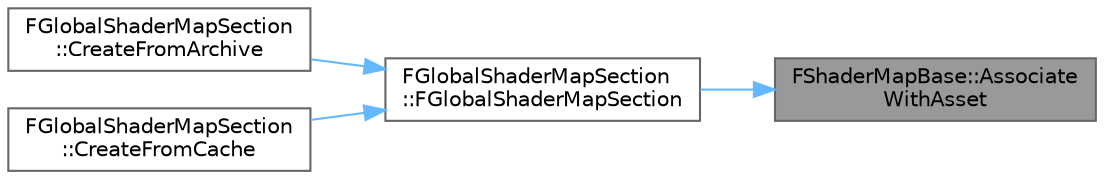 digraph "FShaderMapBase::AssociateWithAsset"
{
 // INTERACTIVE_SVG=YES
 // LATEX_PDF_SIZE
  bgcolor="transparent";
  edge [fontname=Helvetica,fontsize=10,labelfontname=Helvetica,labelfontsize=10];
  node [fontname=Helvetica,fontsize=10,shape=box,height=0.2,width=0.4];
  rankdir="RL";
  Node1 [id="Node000001",label="FShaderMapBase::Associate\lWithAsset",height=0.2,width=0.4,color="gray40", fillcolor="grey60", style="filled", fontcolor="black",tooltip="Associates a shadermap with an asset (note: one shadermap can be used by several assets,..."];
  Node1 -> Node2 [id="edge1_Node000001_Node000002",dir="back",color="steelblue1",style="solid",tooltip=" "];
  Node2 [id="Node000002",label="FGlobalShaderMapSection\l::FGlobalShaderMapSection",height=0.2,width=0.4,color="grey40", fillcolor="white", style="filled",URL="$df/dcd/classFGlobalShaderMapSection.html#a47a08382efa6682f6e75905bbd9bdd21",tooltip=" "];
  Node2 -> Node3 [id="edge2_Node000002_Node000003",dir="back",color="steelblue1",style="solid",tooltip=" "];
  Node3 [id="Node000003",label="FGlobalShaderMapSection\l::CreateFromArchive",height=0.2,width=0.4,color="grey40", fillcolor="white", style="filled",URL="$df/dcd/classFGlobalShaderMapSection.html#ad8964f520ed81a1dfb56c6b5e3919277",tooltip=" "];
  Node2 -> Node4 [id="edge3_Node000002_Node000004",dir="back",color="steelblue1",style="solid",tooltip=" "];
  Node4 [id="Node000004",label="FGlobalShaderMapSection\l::CreateFromCache",height=0.2,width=0.4,color="grey40", fillcolor="white", style="filled",URL="$df/dcd/classFGlobalShaderMapSection.html#ac10db1f1d30928cbaeebac72f6cdc000",tooltip=" "];
}
